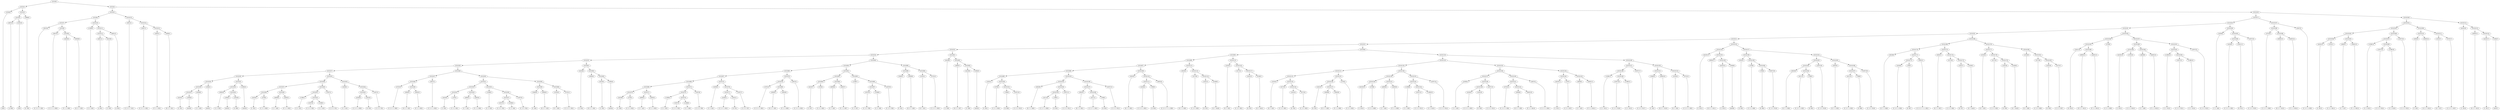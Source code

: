digraph sample{
"L2304(0)"->"[G](0)"
"L4831(0)"->"[A  B](0)"
"L2281(0)"->"[C](0)"
"L5310(3)"->"L4831(0)"
"L5310(3)"->"L2281(0)"
"L2988(0)"->"[E  F](0)"
"L5310(2)"->"L5310(3)"
"L5310(2)"->"L2988(0)"
"L5310(1)"->"L2304(0)"
"L5310(1)"->"L5310(2)"
"L3913(0)"->"[C  D  E  F  G](0)"
"L2947(0)"->"[C  D  G  A  B](0)"
"L4405(0)"->"[F  G  A  B](0)"
"L3858(0)"->"[D  E  F  G](0)"
"L5310(9)"->"L4405(0)"
"L5310(9)"->"L3858(0)"
"L5310(8)"->"L2947(0)"
"L5310(8)"->"L5310(9)"
"L5310(7)"->"L3913(0)"
"L5310(7)"->"L5310(8)"
"L1286(0)"->"[C  E  G](0)"
"L4831(1)"->"[A  B](1)"
"L4419(0)"->"[C  E](0)"
"L5310(12)"->"L4831(1)"
"L5310(12)"->"L4419(0)"
"L4831(2)"->"[A  B](2)"
"L5310(11)"->"L5310(12)"
"L5310(11)"->"L4831(2)"
"L5310(10)"->"L1286(0)"
"L5310(10)"->"L5310(11)"
"L5310(6)"->"L5310(7)"
"L5310(6)"->"L5310(10)"
"L3913(1)"->"[C  D  E  F  G](1)"
"L2947(1)"->"[C  D  G  A  B](1)"
"L4405(1)"->"[F  G  A  B](1)"
"L3858(1)"->"[D  E  F  G](1)"
"L5310(15)"->"L4405(1)"
"L5310(15)"->"L3858(1)"
"L5310(14)"->"L2947(1)"
"L5310(14)"->"L5310(15)"
"L5310(13)"->"L3913(1)"
"L5310(13)"->"L5310(14)"
"L5310(5)"->"L5310(6)"
"L5310(5)"->"L5310(13)"
"L4419(1)"->"[C  E](1)"
"L1084(0)"->"[rest](0)"
"L5310(31)"->"L4419(1)"
"L5310(31)"->"L1084(0)"
"L4338(0)"->"[C  E  A](0)"
"L5310(30)"->"L5310(31)"
"L5310(30)"->"L4338(0)"
"L1084(1)"->"[rest](1)"
"L5310(29)"->"L5310(30)"
"L5310(29)"->"L1084(1)"
"L3805(0)"->"[C  D  F](0)"
"L1084(2)"->"[rest](2)"
"L1624(0)"->"[G  B](0)"
"L5310(34)"->"L1084(2)"
"L5310(34)"->"L1624(0)"
"L5310(33)"->"L3805(0)"
"L5310(33)"->"L5310(34)"
"L1084(3)"->"[rest](3)"
"L5310(32)"->"L5310(33)"
"L5310(32)"->"L1084(3)"
"L5310(28)"->"L5310(29)"
"L5310(28)"->"L5310(32)"
"L4419(2)"->"[C  E](2)"
"L576(0)"->"[C  D  A  B](0)"
"L5310(38)"->"L4419(2)"
"L5310(38)"->"L576(0)"
"L4659(0)"->"[C  F  A](0)"
"L4405(2)"->"[F  G  A  B](2)"
"L5310(39)"->"L4659(0)"
"L5310(39)"->"L4405(2)"
"L5310(37)"->"L5310(38)"
"L5310(37)"->"L5310(39)"
"L1286(1)"->"[C  E  G](1)"
"L2307(0)"->"[C  D  E  F](0)"
"L1286(2)"->"[C  E  G](2)"
"L5310(42)"->"L2307(0)"
"L5310(42)"->"L1286(2)"
"L5310(41)"->"L1286(1)"
"L5310(41)"->"L5310(42)"
"L2307(1)"->"[C  D  E  F](1)"
"L5310(40)"->"L5310(41)"
"L5310(40)"->"L2307(1)"
"L5310(36)"->"L5310(37)"
"L5310(36)"->"L5310(40)"
"L4338(1)"->"[C  E  A](1)"
"L4240(0)"->"[C  D  E  A  B](0)"
"L2441(0)"->"[D  F](0)"
"L5310(45)"->"L4240(0)"
"L5310(45)"->"L2441(0)"
"L2307(2)"->"[C  D  E  F](2)"
"L5310(44)"->"L5310(45)"
"L5310(44)"->"L2307(2)"
"L5310(43)"->"L4338(1)"
"L5310(43)"->"L5310(44)"
"L5310(35)"->"L5310(36)"
"L5310(35)"->"L5310(43)"
"L5310(27)"->"L5310(28)"
"L5310(27)"->"L5310(35)"
"L3701(0)"->"[C  D  E  G  B](0)"
"L3858(2)"->"[D  E  F  G](2)"
"L4405(3)"->"[F  G  A  B](3)"
"L5310(49)"->"L3858(2)"
"L5310(49)"->"L4405(3)"
"L5310(48)"->"L3701(0)"
"L5310(48)"->"L5310(49)"
"L2947(2)"->"[C  D  G  A  B](2)"
"L5310(47)"->"L5310(48)"
"L5310(47)"->"L2947(2)"
"L4419(3)"->"[C  E](3)"
"L576(1)"->"[C  D  A  B](1)"
"L5310(53)"->"L4419(3)"
"L5310(53)"->"L576(1)"
"L4659(1)"->"[C  F  A](1)"
"L4405(4)"->"[F  G  A  B](4)"
"L5310(54)"->"L4659(1)"
"L5310(54)"->"L4405(4)"
"L5310(52)"->"L5310(53)"
"L5310(52)"->"L5310(54)"
"L1286(3)"->"[C  E  G](3)"
"L2307(3)"->"[C  D  E  F](3)"
"L1286(4)"->"[C  E  G](4)"
"L5310(57)"->"L2307(3)"
"L5310(57)"->"L1286(4)"
"L2307(4)"->"[C  D  E  F](4)"
"L5310(56)"->"L5310(57)"
"L5310(56)"->"L2307(4)"
"L5310(55)"->"L1286(3)"
"L5310(55)"->"L5310(56)"
"L5310(51)"->"L5310(52)"
"L5310(51)"->"L5310(55)"
"L2940(0)"->"[F  A](0)"
"L3858(3)"->"[D  E  F  G](3)"
"L5310(59)"->"L2940(0)"
"L5310(59)"->"L3858(3)"
"L2535(0)"->"[D  F  G](0)"
"L3701(1)"->"[C  D  E  G  B](1)"
"L5310(60)"->"L2535(0)"
"L5310(60)"->"L3701(1)"
"L5310(58)"->"L5310(59)"
"L5310(58)"->"L5310(60)"
"L5310(50)"->"L5310(51)"
"L5310(50)"->"L5310(58)"
"L5310(46)"->"L5310(47)"
"L5310(46)"->"L5310(50)"
"L5310(26)"->"L5310(27)"
"L5310(26)"->"L5310(46)"
"L4419(4)"->"[C  E](4)"
"L3858(4)"->"[D  E  F  G](4)"
"L4419(5)"->"[C  E](5)"
"L1084(4)"->"[rest](4)"
"L5310(63)"->"L4419(5)"
"L5310(63)"->"L1084(4)"
"L5310(62)"->"L3858(4)"
"L5310(62)"->"L5310(63)"
"L5310(61)"->"L4419(4)"
"L5310(61)"->"L5310(62)"
"L5310(25)"->"L5310(26)"
"L5310(25)"->"L5310(61)"
"L4419(6)"->"[C  E](6)"
"L576(2)"->"[C  D  A  B](2)"
"L5310(70)"->"L4419(6)"
"L5310(70)"->"L576(2)"
"L4659(2)"->"[C  F  A](2)"
"L4405(5)"->"[F  G  A  B](5)"
"L5310(71)"->"L4659(2)"
"L5310(71)"->"L4405(5)"
"L5310(69)"->"L5310(70)"
"L5310(69)"->"L5310(71)"
"L1286(5)"->"[C  E  G](5)"
"L2307(5)"->"[C  D  E  F](5)"
"L1286(6)"->"[C  E  G](6)"
"L5310(74)"->"L2307(5)"
"L5310(74)"->"L1286(6)"
"L5310(73)"->"L1286(5)"
"L5310(73)"->"L5310(74)"
"L2307(6)"->"[C  D  E  F](6)"
"L5310(72)"->"L5310(73)"
"L5310(72)"->"L2307(6)"
"L5310(68)"->"L5310(69)"
"L5310(68)"->"L5310(72)"
"L4338(2)"->"[C  E  A](2)"
"L4240(1)"->"[C  D  E  A  B](1)"
"L2441(1)"->"[D  F](1)"
"L5310(77)"->"L4240(1)"
"L5310(77)"->"L2441(1)"
"L2307(7)"->"[C  D  E  F](7)"
"L5310(76)"->"L5310(77)"
"L5310(76)"->"L2307(7)"
"L5310(75)"->"L4338(2)"
"L5310(75)"->"L5310(76)"
"L5310(67)"->"L5310(68)"
"L5310(67)"->"L5310(75)"
"L3701(2)"->"[C  D  E  G  B](2)"
"L3858(5)"->"[D  E  F  G](5)"
"L4405(6)"->"[F  G  A  B](6)"
"L5310(80)"->"L3858(5)"
"L5310(80)"->"L4405(6)"
"L5310(79)"->"L3701(2)"
"L5310(79)"->"L5310(80)"
"L2947(3)"->"[C  D  G  A  B](3)"
"L5310(78)"->"L5310(79)"
"L5310(78)"->"L2947(3)"
"L5310(66)"->"L5310(67)"
"L5310(66)"->"L5310(78)"
"L4419(7)"->"[C  E](7)"
"L576(3)"->"[C  D  A  B](3)"
"L5310(83)"->"L4419(7)"
"L5310(83)"->"L576(3)"
"L4659(3)"->"[C  F  A](3)"
"L4405(7)"->"[F  G  A  B](7)"
"L5310(84)"->"L4659(3)"
"L5310(84)"->"L4405(7)"
"L5310(82)"->"L5310(83)"
"L5310(82)"->"L5310(84)"
"L1286(7)"->"[C  E  G](7)"
"L2307(8)"->"[C  D  E  F](8)"
"L1286(8)"->"[C  E  G](8)"
"L5310(87)"->"L2307(8)"
"L5310(87)"->"L1286(8)"
"L2307(9)"->"[C  D  E  F](9)"
"L5310(86)"->"L5310(87)"
"L5310(86)"->"L2307(9)"
"L5310(85)"->"L1286(7)"
"L5310(85)"->"L5310(86)"
"L5310(81)"->"L5310(82)"
"L5310(81)"->"L5310(85)"
"L5310(65)"->"L5310(66)"
"L5310(65)"->"L5310(81)"
"L2940(1)"->"[F  A](1)"
"L3858(6)"->"[D  E  F  G](6)"
"L5310(89)"->"L2940(1)"
"L5310(89)"->"L3858(6)"
"L2535(1)"->"[D  F  G](1)"
"L3701(3)"->"[C  D  E  G  B](3)"
"L5310(90)"->"L2535(1)"
"L5310(90)"->"L3701(3)"
"L5310(88)"->"L5310(89)"
"L5310(88)"->"L5310(90)"
"L5310(64)"->"L5310(65)"
"L5310(64)"->"L5310(88)"
"L5310(24)"->"L5310(25)"
"L5310(24)"->"L5310(64)"
"L4419(8)"->"[C  E](8)"
"L3858(7)"->"[D  E  F  G](7)"
"L4419(9)"->"[C  E](9)"
"L1084(5)"->"[rest](5)"
"L5310(93)"->"L4419(9)"
"L5310(93)"->"L1084(5)"
"L5310(92)"->"L3858(7)"
"L5310(92)"->"L5310(93)"
"L5310(91)"->"L4419(8)"
"L5310(91)"->"L5310(92)"
"L5310(23)"->"L5310(24)"
"L5310(23)"->"L5310(91)"
"L1624(1)"->"[G  B](1)"
"L576(4)"->"[C  D  A  B](4)"
"L799(0)"->"[D  B](0)"
"L2307(10)"->"[C  D  E  F](10)"
"L5310(101)"->"L799(0)"
"L5310(101)"->"L2307(10)"
"L5310(100)"->"L576(4)"
"L5310(100)"->"L5310(101)"
"L5310(99)"->"L1624(1)"
"L5310(99)"->"L5310(100)"
"L3818(0)"->"[D  F  G  B](0)"
"L4211(0)"->"[C  D  F  A  B](0)"
"L799(1)"->"[D  B](1)"
"L5310(105)"->"L4211(0)"
"L5310(105)"->"L799(1)"
"L2307(11)"->"[C  D  E  F](11)"
"L5310(104)"->"L5310(105)"
"L5310(104)"->"L2307(11)"
"L5310(103)"->"L3818(0)"
"L5310(103)"->"L5310(104)"
"L3818(1)"->"[D  F  G  B](1)"
"L4211(1)"->"[C  D  F  A  B](1)"
"L799(2)"->"[D  B](2)"
"L5310(108)"->"L4211(1)"
"L5310(108)"->"L799(2)"
"L5310(107)"->"L3818(1)"
"L5310(107)"->"L5310(108)"
"L2307(12)"->"[C  D  E  F](12)"
"L5310(106)"->"L5310(107)"
"L5310(106)"->"L2307(12)"
"L5310(102)"->"L5310(103)"
"L5310(102)"->"L5310(106)"
"L5310(98)"->"L5310(99)"
"L5310(98)"->"L5310(102)"
"L3818(2)"->"[D  F  G  B](2)"
"L4240(2)"->"[C  D  E  A  B](2)"
"L799(3)"->"[D  B](3)"
"L5310(111)"->"L4240(2)"
"L5310(111)"->"L799(3)"
"L3852(0)"->"[C  D  E  F  G  A  B](0)"
"L5310(110)"->"L5310(111)"
"L5310(110)"->"L3852(0)"
"L5310(109)"->"L3818(2)"
"L5310(109)"->"L5310(110)"
"L5310(97)"->"L5310(98)"
"L5310(97)"->"L5310(109)"
"L3818(3)"->"[D  F  G  B](3)"
"L5273(0)"->"[C  D  E  B](0)"
"L2441(2)"->"[D  F](2)"
"L5249(0)"->"[D  F  Gis](0)"
"L5310(114)"->"L2441(2)"
"L5310(114)"->"L5249(0)"
"L5310(113)"->"L5273(0)"
"L5310(113)"->"L5310(114)"
"L5310(112)"->"L3818(3)"
"L5310(112)"->"L5310(113)"
"L5310(96)"->"L5310(97)"
"L5310(96)"->"L5310(112)"
"L2535(2)"->"[D  F  G](2)"
"L5273(1)"->"[C  D  E  B](1)"
"L2441(3)"->"[D  F](3)"
"L5249(1)"->"[D  F  Gis](1)"
"L5310(117)"->"L2441(3)"
"L5310(117)"->"L5249(1)"
"L5310(116)"->"L5273(1)"
"L5310(116)"->"L5310(117)"
"L5310(115)"->"L2535(2)"
"L5310(115)"->"L5310(116)"
"L5310(95)"->"L5310(96)"
"L5310(95)"->"L5310(115)"
"L2535(3)"->"[D  F  G](3)"
"L5273(2)"->"[C  D  E  B](2)"
"L2441(4)"->"[D  F](4)"
"L5273(3)"->"[C  D  E  B](3)"
"L5310(124)"->"L2441(4)"
"L5310(124)"->"L5273(3)"
"L5310(123)"->"L5273(2)"
"L5310(123)"->"L5310(124)"
"L5310(122)"->"L2535(3)"
"L5310(122)"->"L5310(123)"
"L2441(5)"->"[D  F](5)"
"L3858(8)"->"[D  E  F  G](8)"
"L4405(8)"->"[F  G  A  B](8)"
"L5310(127)"->"L3858(8)"
"L5310(127)"->"L4405(8)"
"L5310(126)"->"L2441(5)"
"L5310(126)"->"L5310(127)"
"L576(5)"->"[C  D  A  B](5)"
"L5310(125)"->"L5310(126)"
"L5310(125)"->"L576(5)"
"L5310(121)"->"L5310(122)"
"L5310(121)"->"L5310(125)"
"L4419(10)"->"[C  E](10)"
"L576(6)"->"[C  D  A  B](6)"
"L5310(130)"->"L4419(10)"
"L5310(130)"->"L576(6)"
"L4659(4)"->"[C  F  A](4)"
"L4405(9)"->"[F  G  A  B](9)"
"L5310(131)"->"L4659(4)"
"L5310(131)"->"L4405(9)"
"L5310(129)"->"L5310(130)"
"L5310(129)"->"L5310(131)"
"L1286(9)"->"[C  E  G](9)"
"L2307(13)"->"[C  D  E  F](13)"
"L1286(10)"->"[C  E  G](10)"
"L5310(134)"->"L2307(13)"
"L5310(134)"->"L1286(10)"
"L5310(133)"->"L1286(9)"
"L5310(133)"->"L5310(134)"
"L2307(14)"->"[C  D  E  F](14)"
"L5310(132)"->"L5310(133)"
"L5310(132)"->"L2307(14)"
"L5310(128)"->"L5310(129)"
"L5310(128)"->"L5310(132)"
"L5310(120)"->"L5310(121)"
"L5310(120)"->"L5310(128)"
"L4338(3)"->"[C  E  A](3)"
"L4240(3)"->"[C  D  E  A  B](3)"
"L2441(6)"->"[D  F](6)"
"L5310(139)"->"L4240(3)"
"L5310(139)"->"L2441(6)"
"L2307(15)"->"[C  D  E  F](15)"
"L5310(138)"->"L5310(139)"
"L5310(138)"->"L2307(15)"
"L5310(137)"->"L4338(3)"
"L5310(137)"->"L5310(138)"
"L3701(4)"->"[C  D  E  G  B](4)"
"L3858(9)"->"[D  E  F  G](9)"
"L4405(10)"->"[F  G  A  B](10)"
"L5310(142)"->"L3858(9)"
"L5310(142)"->"L4405(10)"
"L5310(141)"->"L3701(4)"
"L5310(141)"->"L5310(142)"
"L2947(4)"->"[C  D  G  A  B](4)"
"L5310(140)"->"L5310(141)"
"L5310(140)"->"L2947(4)"
"L5310(136)"->"L5310(137)"
"L5310(136)"->"L5310(140)"
"L4419(11)"->"[C  E](11)"
"L576(7)"->"[C  D  A  B](7)"
"L5310(144)"->"L4419(11)"
"L5310(144)"->"L576(7)"
"L4659(5)"->"[C  F  A](5)"
"L4405(11)"->"[F  G  A  B](11)"
"L5310(145)"->"L4659(5)"
"L5310(145)"->"L4405(11)"
"L5310(143)"->"L5310(144)"
"L5310(143)"->"L5310(145)"
"L5310(135)"->"L5310(136)"
"L5310(135)"->"L5310(143)"
"L5310(119)"->"L5310(120)"
"L5310(119)"->"L5310(135)"
"L1286(11)"->"[C  E  G](11)"
"L2307(16)"->"[C  D  E  F](16)"
"L1286(12)"->"[C  E  G](12)"
"L5310(149)"->"L2307(16)"
"L5310(149)"->"L1286(12)"
"L5310(148)"->"L1286(11)"
"L5310(148)"->"L5310(149)"
"L2307(17)"->"[C  D  E  F](17)"
"L5310(147)"->"L5310(148)"
"L5310(147)"->"L2307(17)"
"L2940(2)"->"[F  A](2)"
"L3858(10)"->"[D  E  F  G](10)"
"L5310(151)"->"L2940(2)"
"L5310(151)"->"L3858(10)"
"L2535(4)"->"[D  F  G](4)"
"L3701(5)"->"[C  D  E  G  B](5)"
"L5310(152)"->"L2535(4)"
"L5310(152)"->"L3701(5)"
"L5310(150)"->"L5310(151)"
"L5310(150)"->"L5310(152)"
"L5310(146)"->"L5310(147)"
"L5310(146)"->"L5310(150)"
"L5310(118)"->"L5310(119)"
"L5310(118)"->"L5310(146)"
"L5310(94)"->"L5310(95)"
"L5310(94)"->"L5310(118)"
"L5310(22)"->"L5310(23)"
"L5310(22)"->"L5310(94)"
"L4419(12)"->"[C  E](12)"
"L3858(11)"->"[D  E  F  G](11)"
"L4419(13)"->"[C  E](13)"
"L1084(6)"->"[rest](6)"
"L5310(156)"->"L4419(13)"
"L5310(156)"->"L1084(6)"
"L5310(155)"->"L3858(11)"
"L5310(155)"->"L5310(156)"
"L5310(154)"->"L4419(12)"
"L5310(154)"->"L5310(155)"
"L1624(2)"->"[G  B](2)"
"L576(8)"->"[C  D  A  B](8)"
"L799(4)"->"[D  B](4)"
"L2307(18)"->"[C  D  E  F](18)"
"L5310(160)"->"L799(4)"
"L5310(160)"->"L2307(18)"
"L5310(159)"->"L576(8)"
"L5310(159)"->"L5310(160)"
"L5310(158)"->"L1624(2)"
"L5310(158)"->"L5310(159)"
"L3818(4)"->"[D  F  G  B](4)"
"L4211(2)"->"[C  D  F  A  B](2)"
"L799(5)"->"[D  B](5)"
"L5310(164)"->"L4211(2)"
"L5310(164)"->"L799(5)"
"L5310(163)"->"L3818(4)"
"L5310(163)"->"L5310(164)"
"L2307(19)"->"[C  D  E  F](19)"
"L5310(162)"->"L5310(163)"
"L5310(162)"->"L2307(19)"
"L3818(5)"->"[D  F  G  B](5)"
"L4211(3)"->"[C  D  F  A  B](3)"
"L799(6)"->"[D  B](6)"
"L5310(167)"->"L4211(3)"
"L5310(167)"->"L799(6)"
"L2307(20)"->"[C  D  E  F](20)"
"L5310(166)"->"L5310(167)"
"L5310(166)"->"L2307(20)"
"L5310(165)"->"L3818(5)"
"L5310(165)"->"L5310(166)"
"L5310(161)"->"L5310(162)"
"L5310(161)"->"L5310(165)"
"L5310(157)"->"L5310(158)"
"L5310(157)"->"L5310(161)"
"L5310(153)"->"L5310(154)"
"L5310(153)"->"L5310(157)"
"L5310(21)"->"L5310(22)"
"L5310(21)"->"L5310(153)"
"L3818(6)"->"[D  F  G  B](6)"
"L4240(4)"->"[C  D  E  A  B](4)"
"L799(7)"->"[D  B](7)"
"L5310(172)"->"L4240(4)"
"L5310(172)"->"L799(7)"
"L3852(1)"->"[C  D  E  F  G  A  B](1)"
"L5310(171)"->"L5310(172)"
"L5310(171)"->"L3852(1)"
"L5310(170)"->"L3818(6)"
"L5310(170)"->"L5310(171)"
"L3818(7)"->"[D  F  G  B](7)"
"L5273(4)"->"[C  D  E  B](4)"
"L2441(7)"->"[D  F](7)"
"L5249(2)"->"[D  F  Gis](2)"
"L5310(175)"->"L2441(7)"
"L5310(175)"->"L5249(2)"
"L5310(174)"->"L5273(4)"
"L5310(174)"->"L5310(175)"
"L5310(173)"->"L3818(7)"
"L5310(173)"->"L5310(174)"
"L5310(169)"->"L5310(170)"
"L5310(169)"->"L5310(173)"
"L2535(5)"->"[D  F  G](5)"
"L5273(5)"->"[C  D  E  B](5)"
"L2441(8)"->"[D  F](8)"
"L5249(3)"->"[D  F  Gis](3)"
"L5310(179)"->"L2441(8)"
"L5310(179)"->"L5249(3)"
"L5310(178)"->"L5273(5)"
"L5310(178)"->"L5310(179)"
"L5310(177)"->"L2535(5)"
"L5310(177)"->"L5310(178)"
"L2535(6)"->"[D  F  G](6)"
"L5273(6)"->"[C  D  E  B](6)"
"L2441(9)"->"[D  F](9)"
"L5273(7)"->"[C  D  E  B](7)"
"L5310(182)"->"L2441(9)"
"L5310(182)"->"L5273(7)"
"L5310(181)"->"L5273(6)"
"L5310(181)"->"L5310(182)"
"L5310(180)"->"L2535(6)"
"L5310(180)"->"L5310(181)"
"L5310(176)"->"L5310(177)"
"L5310(176)"->"L5310(180)"
"L5310(168)"->"L5310(169)"
"L5310(168)"->"L5310(176)"
"L5310(20)"->"L5310(21)"
"L5310(20)"->"L5310(168)"
"L2441(10)"->"[D  F](10)"
"L3858(12)"->"[D  E  F  G](12)"
"L4405(12)"->"[F  G  A  B](12)"
"L5310(186)"->"L3858(12)"
"L5310(186)"->"L4405(12)"
"L5310(185)"->"L2441(10)"
"L5310(185)"->"L5310(186)"
"L576(9)"->"[C  D  A  B](9)"
"L5310(184)"->"L5310(185)"
"L5310(184)"->"L576(9)"
"L4419(14)"->"[C  E](14)"
"L576(10)"->"[C  D  A  B](10)"
"L5310(189)"->"L4419(14)"
"L5310(189)"->"L576(10)"
"L4659(6)"->"[C  F  A](6)"
"L4405(13)"->"[F  G  A  B](13)"
"L5310(190)"->"L4659(6)"
"L5310(190)"->"L4405(13)"
"L5310(188)"->"L5310(189)"
"L5310(188)"->"L5310(190)"
"L1286(13)"->"[C  E  G](13)"
"L2307(21)"->"[C  D  E  F](21)"
"L1286(14)"->"[C  E  G](14)"
"L5310(193)"->"L2307(21)"
"L5310(193)"->"L1286(14)"
"L5310(192)"->"L1286(13)"
"L5310(192)"->"L5310(193)"
"L2307(22)"->"[C  D  E  F](22)"
"L5310(191)"->"L5310(192)"
"L5310(191)"->"L2307(22)"
"L5310(187)"->"L5310(188)"
"L5310(187)"->"L5310(191)"
"L5310(183)"->"L5310(184)"
"L5310(183)"->"L5310(187)"
"L5310(19)"->"L5310(20)"
"L5310(19)"->"L5310(183)"
"L4338(4)"->"[C  E  A](4)"
"L4240(5)"->"[C  D  E  A  B](5)"
"L2441(11)"->"[D  F](11)"
"L5310(196)"->"L4240(5)"
"L5310(196)"->"L2441(11)"
"L2307(23)"->"[C  D  E  F](23)"
"L5310(195)"->"L5310(196)"
"L5310(195)"->"L2307(23)"
"L5310(194)"->"L4338(4)"
"L5310(194)"->"L5310(195)"
"L5310(18)"->"L5310(19)"
"L5310(18)"->"L5310(194)"
"L3701(6)"->"[C  D  E  G  B](6)"
"L3858(13)"->"[D  E  F  G](13)"
"L4405(14)"->"[F  G  A  B](14)"
"L5310(199)"->"L3858(13)"
"L5310(199)"->"L4405(14)"
"L5310(198)"->"L3701(6)"
"L5310(198)"->"L5310(199)"
"L2947(5)"->"[C  D  G  A  B](5)"
"L5310(197)"->"L5310(198)"
"L5310(197)"->"L2947(5)"
"L5310(17)"->"L5310(18)"
"L5310(17)"->"L5310(197)"
"L4419(15)"->"[C  E](15)"
"L576(11)"->"[C  D  A  B](11)"
"L5310(204)"->"L4419(15)"
"L5310(204)"->"L576(11)"
"L4659(7)"->"[C  F  A](7)"
"L4405(15)"->"[F  G  A  B](15)"
"L5310(205)"->"L4659(7)"
"L5310(205)"->"L4405(15)"
"L5310(203)"->"L5310(204)"
"L5310(203)"->"L5310(205)"
"L1286(15)"->"[C  E  G](15)"
"L2307(24)"->"[C  D  E  F](24)"
"L1286(16)"->"[C  E  G](16)"
"L5310(208)"->"L2307(24)"
"L5310(208)"->"L1286(16)"
"L5310(207)"->"L1286(15)"
"L5310(207)"->"L5310(208)"
"L2307(25)"->"[C  D  E  F](25)"
"L5310(206)"->"L5310(207)"
"L5310(206)"->"L2307(25)"
"L5310(202)"->"L5310(203)"
"L5310(202)"->"L5310(206)"
"L2940(3)"->"[F  A](3)"
"L3858(14)"->"[D  E  F  G](14)"
"L5310(210)"->"L2940(3)"
"L5310(210)"->"L3858(14)"
"L2535(7)"->"[D  F  G](7)"
"L3701(7)"->"[C  D  E  G  B](7)"
"L5310(211)"->"L2535(7)"
"L5310(211)"->"L3701(7)"
"L5310(209)"->"L5310(210)"
"L5310(209)"->"L5310(211)"
"L5310(201)"->"L5310(202)"
"L5310(201)"->"L5310(209)"
"L4419(16)"->"[C  E](16)"
"L3858(15)"->"[D  E  F  G](15)"
"L4419(17)"->"[C  E](17)"
"L1084(7)"->"[rest](7)"
"L5310(214)"->"L4419(17)"
"L5310(214)"->"L1084(7)"
"L5310(213)"->"L3858(15)"
"L5310(213)"->"L5310(214)"
"L5310(212)"->"L4419(16)"
"L5310(212)"->"L5310(213)"
"L5310(200)"->"L5310(201)"
"L5310(200)"->"L5310(212)"
"L5310(16)"->"L5310(17)"
"L5310(16)"->"L5310(200)"
"L5310(4)"->"L5310(5)"
"L5310(4)"->"L5310(16)"
"L5310(0)"->"L5310(1)"
"L5310(0)"->"L5310(4)"
{rank = min; "L5310(0)"}
{rank = same; "L5310(1)"; "L5310(4)";}
{rank = same; "L2304(0)"; "L5310(2)"; "L5310(5)"; "L5310(16)";}
{rank = same; "L5310(3)"; "L2988(0)"; "L5310(6)"; "L5310(13)"; "L5310(17)"; "L5310(200)";}
{rank = same; "L4831(0)"; "L2281(0)"; "L5310(7)"; "L5310(10)"; "L3913(1)"; "L5310(14)"; "L5310(18)"; "L5310(197)"; "L5310(201)"; "L5310(212)";}
{rank = same; "L3913(0)"; "L5310(8)"; "L1286(0)"; "L5310(11)"; "L2947(1)"; "L5310(15)"; "L5310(19)"; "L5310(194)"; "L5310(198)"; "L2947(5)"; "L5310(202)"; "L5310(209)"; "L4419(16)"; "L5310(213)";}
{rank = same; "L2947(0)"; "L5310(9)"; "L5310(12)"; "L4831(2)"; "L4405(1)"; "L3858(1)"; "L5310(20)"; "L5310(183)"; "L4338(4)"; "L5310(195)"; "L3701(6)"; "L5310(199)"; "L5310(203)"; "L5310(206)"; "L5310(210)"; "L5310(211)"; "L3858(15)"; "L5310(214)";}
{rank = same; "L4405(0)"; "L3858(0)"; "L4831(1)"; "L4419(0)"; "L5310(21)"; "L5310(168)"; "L5310(184)"; "L5310(187)"; "L5310(196)"; "L2307(23)"; "L3858(13)"; "L4405(14)"; "L5310(204)"; "L5310(205)"; "L5310(207)"; "L2307(25)"; "L2940(3)"; "L3858(14)"; "L2535(7)"; "L3701(7)"; "L4419(17)"; "L1084(7)";}
{rank = same; "L5310(22)"; "L5310(153)"; "L5310(169)"; "L5310(176)"; "L5310(185)"; "L576(9)"; "L5310(188)"; "L5310(191)"; "L4240(5)"; "L2441(11)"; "L4419(15)"; "L576(11)"; "L4659(7)"; "L4405(15)"; "L1286(15)"; "L5310(208)";}
{rank = same; "L5310(23)"; "L5310(94)"; "L5310(154)"; "L5310(157)"; "L5310(170)"; "L5310(173)"; "L5310(177)"; "L5310(180)"; "L2441(10)"; "L5310(186)"; "L5310(189)"; "L5310(190)"; "L5310(192)"; "L2307(22)"; "L2307(24)"; "L1286(16)";}
{rank = same; "L5310(24)"; "L5310(91)"; "L5310(95)"; "L5310(118)"; "L4419(12)"; "L5310(155)"; "L5310(158)"; "L5310(161)"; "L3818(6)"; "L5310(171)"; "L3818(7)"; "L5310(174)"; "L2535(5)"; "L5310(178)"; "L2535(6)"; "L5310(181)"; "L3858(12)"; "L4405(12)"; "L4419(14)"; "L576(10)"; "L4659(6)"; "L4405(13)"; "L1286(13)"; "L5310(193)";}
{rank = same; "L5310(25)"; "L5310(64)"; "L4419(8)"; "L5310(92)"; "L5310(96)"; "L5310(115)"; "L5310(119)"; "L5310(146)"; "L3858(11)"; "L5310(156)"; "L1624(2)"; "L5310(159)"; "L5310(162)"; "L5310(165)"; "L5310(172)"; "L3852(1)"; "L5273(4)"; "L5310(175)"; "L5273(5)"; "L5310(179)"; "L5273(6)"; "L5310(182)"; "L2307(21)"; "L1286(14)";}
{rank = same; "L5310(26)"; "L5310(61)"; "L5310(65)"; "L5310(88)"; "L3858(7)"; "L5310(93)"; "L5310(97)"; "L5310(112)"; "L2535(2)"; "L5310(116)"; "L5310(120)"; "L5310(135)"; "L5310(147)"; "L5310(150)"; "L4419(13)"; "L1084(6)"; "L576(8)"; "L5310(160)"; "L5310(163)"; "L2307(19)"; "L3818(5)"; "L5310(166)"; "L4240(4)"; "L799(7)"; "L2441(7)"; "L5249(2)"; "L2441(8)"; "L5249(3)"; "L2441(9)"; "L5273(7)";}
{rank = same; "L5310(27)"; "L5310(46)"; "L4419(4)"; "L5310(62)"; "L5310(66)"; "L5310(81)"; "L5310(89)"; "L5310(90)"; "L4419(9)"; "L1084(5)"; "L5310(98)"; "L5310(109)"; "L3818(3)"; "L5310(113)"; "L5273(1)"; "L5310(117)"; "L5310(121)"; "L5310(128)"; "L5310(136)"; "L5310(143)"; "L5310(148)"; "L2307(17)"; "L5310(151)"; "L5310(152)"; "L799(4)"; "L2307(18)"; "L3818(4)"; "L5310(164)"; "L5310(167)"; "L2307(20)";}
{rank = same; "L5310(28)"; "L5310(35)"; "L5310(47)"; "L5310(50)"; "L3858(4)"; "L5310(63)"; "L5310(67)"; "L5310(78)"; "L5310(82)"; "L5310(85)"; "L2940(1)"; "L3858(6)"; "L2535(1)"; "L3701(3)"; "L5310(99)"; "L5310(102)"; "L3818(2)"; "L5310(110)"; "L5273(0)"; "L5310(114)"; "L2441(3)"; "L5249(1)"; "L5310(122)"; "L5310(125)"; "L5310(129)"; "L5310(132)"; "L5310(137)"; "L5310(140)"; "L5310(144)"; "L5310(145)"; "L1286(11)"; "L5310(149)"; "L2940(2)"; "L3858(10)"; "L2535(4)"; "L3701(5)"; "L4211(2)"; "L799(5)"; "L4211(3)"; "L799(6)";}
{rank = same; "L5310(29)"; "L5310(32)"; "L5310(36)"; "L5310(43)"; "L5310(48)"; "L2947(2)"; "L5310(51)"; "L5310(58)"; "L4419(5)"; "L1084(4)"; "L5310(68)"; "L5310(75)"; "L5310(79)"; "L2947(3)"; "L5310(83)"; "L5310(84)"; "L1286(7)"; "L5310(86)"; "L1624(1)"; "L5310(100)"; "L5310(103)"; "L5310(106)"; "L5310(111)"; "L3852(0)"; "L2441(2)"; "L5249(0)"; "L2535(3)"; "L5310(123)"; "L5310(126)"; "L576(5)"; "L5310(130)"; "L5310(131)"; "L5310(133)"; "L2307(14)"; "L4338(3)"; "L5310(138)"; "L5310(141)"; "L2947(4)"; "L4419(11)"; "L576(7)"; "L4659(5)"; "L4405(11)"; "L2307(16)"; "L1286(12)";}
{rank = same; "L5310(30)"; "L1084(1)"; "L5310(33)"; "L1084(3)"; "L5310(37)"; "L5310(40)"; "L4338(1)"; "L5310(44)"; "L3701(0)"; "L5310(49)"; "L5310(52)"; "L5310(55)"; "L5310(59)"; "L5310(60)"; "L5310(69)"; "L5310(72)"; "L4338(2)"; "L5310(76)"; "L3701(2)"; "L5310(80)"; "L4419(7)"; "L576(3)"; "L4659(3)"; "L4405(7)"; "L5310(87)"; "L2307(9)"; "L576(4)"; "L5310(101)"; "L3818(0)"; "L5310(104)"; "L5310(107)"; "L2307(12)"; "L4240(2)"; "L799(3)"; "L5273(2)"; "L5310(124)"; "L2441(5)"; "L5310(127)"; "L4419(10)"; "L576(6)"; "L4659(4)"; "L4405(9)"; "L1286(9)"; "L5310(134)"; "L5310(139)"; "L2307(15)"; "L3701(4)"; "L5310(142)";}
{rank = same; "L5310(31)"; "L4338(0)"; "L3805(0)"; "L5310(34)"; "L5310(38)"; "L5310(39)"; "L5310(41)"; "L2307(1)"; "L5310(45)"; "L2307(2)"; "L3858(2)"; "L4405(3)"; "L5310(53)"; "L5310(54)"; "L1286(3)"; "L5310(56)"; "L2940(0)"; "L3858(3)"; "L2535(0)"; "L3701(1)"; "L5310(70)"; "L5310(71)"; "L5310(73)"; "L2307(6)"; "L5310(77)"; "L2307(7)"; "L3858(5)"; "L4405(6)"; "L2307(8)"; "L1286(8)"; "L799(0)"; "L2307(10)"; "L5310(105)"; "L2307(11)"; "L3818(1)"; "L5310(108)"; "L2441(4)"; "L5273(3)"; "L3858(8)"; "L4405(8)"; "L2307(13)"; "L1286(10)"; "L4240(3)"; "L2441(6)"; "L3858(9)"; "L4405(10)";}
{rank = same; "L4419(1)"; "L1084(0)"; "L1084(2)"; "L1624(0)"; "L4419(2)"; "L576(0)"; "L4659(0)"; "L4405(2)"; "L1286(1)"; "L5310(42)"; "L4240(0)"; "L2441(0)"; "L4419(3)"; "L576(1)"; "L4659(1)"; "L4405(4)"; "L5310(57)"; "L2307(4)"; "L4419(6)"; "L576(2)"; "L4659(2)"; "L4405(5)"; "L1286(5)"; "L5310(74)"; "L4240(1)"; "L2441(1)"; "L4211(0)"; "L799(1)"; "L4211(1)"; "L799(2)";}
{rank = same; "L2307(0)"; "L1286(2)"; "L2307(3)"; "L1286(4)"; "L2307(5)"; "L1286(6)";}
{rank = max; "[A  B](0)"; "[A  B](1)"; "[A  B](2)"; "[C  D  A  B](0)"; "[C  D  A  B](1)"; "[C  D  A  B](10)"; "[C  D  A  B](11)"; "[C  D  A  B](2)"; "[C  D  A  B](3)"; "[C  D  A  B](4)"; "[C  D  A  B](5)"; "[C  D  A  B](6)"; "[C  D  A  B](7)"; "[C  D  A  B](8)"; "[C  D  A  B](9)"; "[C  D  E  A  B](0)"; "[C  D  E  A  B](1)"; "[C  D  E  A  B](2)"; "[C  D  E  A  B](3)"; "[C  D  E  A  B](4)"; "[C  D  E  A  B](5)"; "[C  D  E  B](0)"; "[C  D  E  B](1)"; "[C  D  E  B](2)"; "[C  D  E  B](3)"; "[C  D  E  B](4)"; "[C  D  E  B](5)"; "[C  D  E  B](6)"; "[C  D  E  B](7)"; "[C  D  E  F  G  A  B](0)"; "[C  D  E  F  G  A  B](1)"; "[C  D  E  F  G](0)"; "[C  D  E  F  G](1)"; "[C  D  E  F](0)"; "[C  D  E  F](1)"; "[C  D  E  F](10)"; "[C  D  E  F](11)"; "[C  D  E  F](12)"; "[C  D  E  F](13)"; "[C  D  E  F](14)"; "[C  D  E  F](15)"; "[C  D  E  F](16)"; "[C  D  E  F](17)"; "[C  D  E  F](18)"; "[C  D  E  F](19)"; "[C  D  E  F](2)"; "[C  D  E  F](20)"; "[C  D  E  F](21)"; "[C  D  E  F](22)"; "[C  D  E  F](23)"; "[C  D  E  F](24)"; "[C  D  E  F](25)"; "[C  D  E  F](3)"; "[C  D  E  F](4)"; "[C  D  E  F](5)"; "[C  D  E  F](6)"; "[C  D  E  F](7)"; "[C  D  E  F](8)"; "[C  D  E  F](9)"; "[C  D  E  G  B](0)"; "[C  D  E  G  B](1)"; "[C  D  E  G  B](2)"; "[C  D  E  G  B](3)"; "[C  D  E  G  B](4)"; "[C  D  E  G  B](5)"; "[C  D  E  G  B](6)"; "[C  D  E  G  B](7)"; "[C  D  F  A  B](0)"; "[C  D  F  A  B](1)"; "[C  D  F  A  B](2)"; "[C  D  F  A  B](3)"; "[C  D  F](0)"; "[C  D  G  A  B](0)"; "[C  D  G  A  B](1)"; "[C  D  G  A  B](2)"; "[C  D  G  A  B](3)"; "[C  D  G  A  B](4)"; "[C  D  G  A  B](5)"; "[C  E  A](0)"; "[C  E  A](1)"; "[C  E  A](2)"; "[C  E  A](3)"; "[C  E  A](4)"; "[C  E  G](0)"; "[C  E  G](1)"; "[C  E  G](10)"; "[C  E  G](11)"; "[C  E  G](12)"; "[C  E  G](13)"; "[C  E  G](14)"; "[C  E  G](15)"; "[C  E  G](16)"; "[C  E  G](2)"; "[C  E  G](3)"; "[C  E  G](4)"; "[C  E  G](5)"; "[C  E  G](6)"; "[C  E  G](7)"; "[C  E  G](8)"; "[C  E  G](9)"; "[C  E](0)"; "[C  E](1)"; "[C  E](10)"; "[C  E](11)"; "[C  E](12)"; "[C  E](13)"; "[C  E](14)"; "[C  E](15)"; "[C  E](16)"; "[C  E](17)"; "[C  E](2)"; "[C  E](3)"; "[C  E](4)"; "[C  E](5)"; "[C  E](6)"; "[C  E](7)"; "[C  E](8)"; "[C  E](9)"; "[C  F  A](0)"; "[C  F  A](1)"; "[C  F  A](2)"; "[C  F  A](3)"; "[C  F  A](4)"; "[C  F  A](5)"; "[C  F  A](6)"; "[C  F  A](7)"; "[C](0)"; "[D  B](0)"; "[D  B](1)"; "[D  B](2)"; "[D  B](3)"; "[D  B](4)"; "[D  B](5)"; "[D  B](6)"; "[D  B](7)"; "[D  E  F  G](0)"; "[D  E  F  G](1)"; "[D  E  F  G](10)"; "[D  E  F  G](11)"; "[D  E  F  G](12)"; "[D  E  F  G](13)"; "[D  E  F  G](14)"; "[D  E  F  G](15)"; "[D  E  F  G](2)"; "[D  E  F  G](3)"; "[D  E  F  G](4)"; "[D  E  F  G](5)"; "[D  E  F  G](6)"; "[D  E  F  G](7)"; "[D  E  F  G](8)"; "[D  E  F  G](9)"; "[D  F  G  B](0)"; "[D  F  G  B](1)"; "[D  F  G  B](2)"; "[D  F  G  B](3)"; "[D  F  G  B](4)"; "[D  F  G  B](5)"; "[D  F  G  B](6)"; "[D  F  G  B](7)"; "[D  F  G](0)"; "[D  F  G](1)"; "[D  F  G](2)"; "[D  F  G](3)"; "[D  F  G](4)"; "[D  F  G](5)"; "[D  F  G](6)"; "[D  F  G](7)"; "[D  F  Gis](0)"; "[D  F  Gis](1)"; "[D  F  Gis](2)"; "[D  F  Gis](3)"; "[D  F](0)"; "[D  F](1)"; "[D  F](10)"; "[D  F](11)"; "[D  F](2)"; "[D  F](3)"; "[D  F](4)"; "[D  F](5)"; "[D  F](6)"; "[D  F](7)"; "[D  F](8)"; "[D  F](9)"; "[E  F](0)"; "[F  A](0)"; "[F  A](1)"; "[F  A](2)"; "[F  A](3)"; "[F  G  A  B](0)"; "[F  G  A  B](1)"; "[F  G  A  B](10)"; "[F  G  A  B](11)"; "[F  G  A  B](12)"; "[F  G  A  B](13)"; "[F  G  A  B](14)"; "[F  G  A  B](15)"; "[F  G  A  B](2)"; "[F  G  A  B](3)"; "[F  G  A  B](4)"; "[F  G  A  B](5)"; "[F  G  A  B](6)"; "[F  G  A  B](7)"; "[F  G  A  B](8)"; "[F  G  A  B](9)"; "[G  B](0)"; "[G  B](1)"; "[G  B](2)"; "[G](0)"; "[rest](0)"; "[rest](1)"; "[rest](2)"; "[rest](3)"; "[rest](4)"; "[rest](5)"; "[rest](6)"; "[rest](7)";}
}